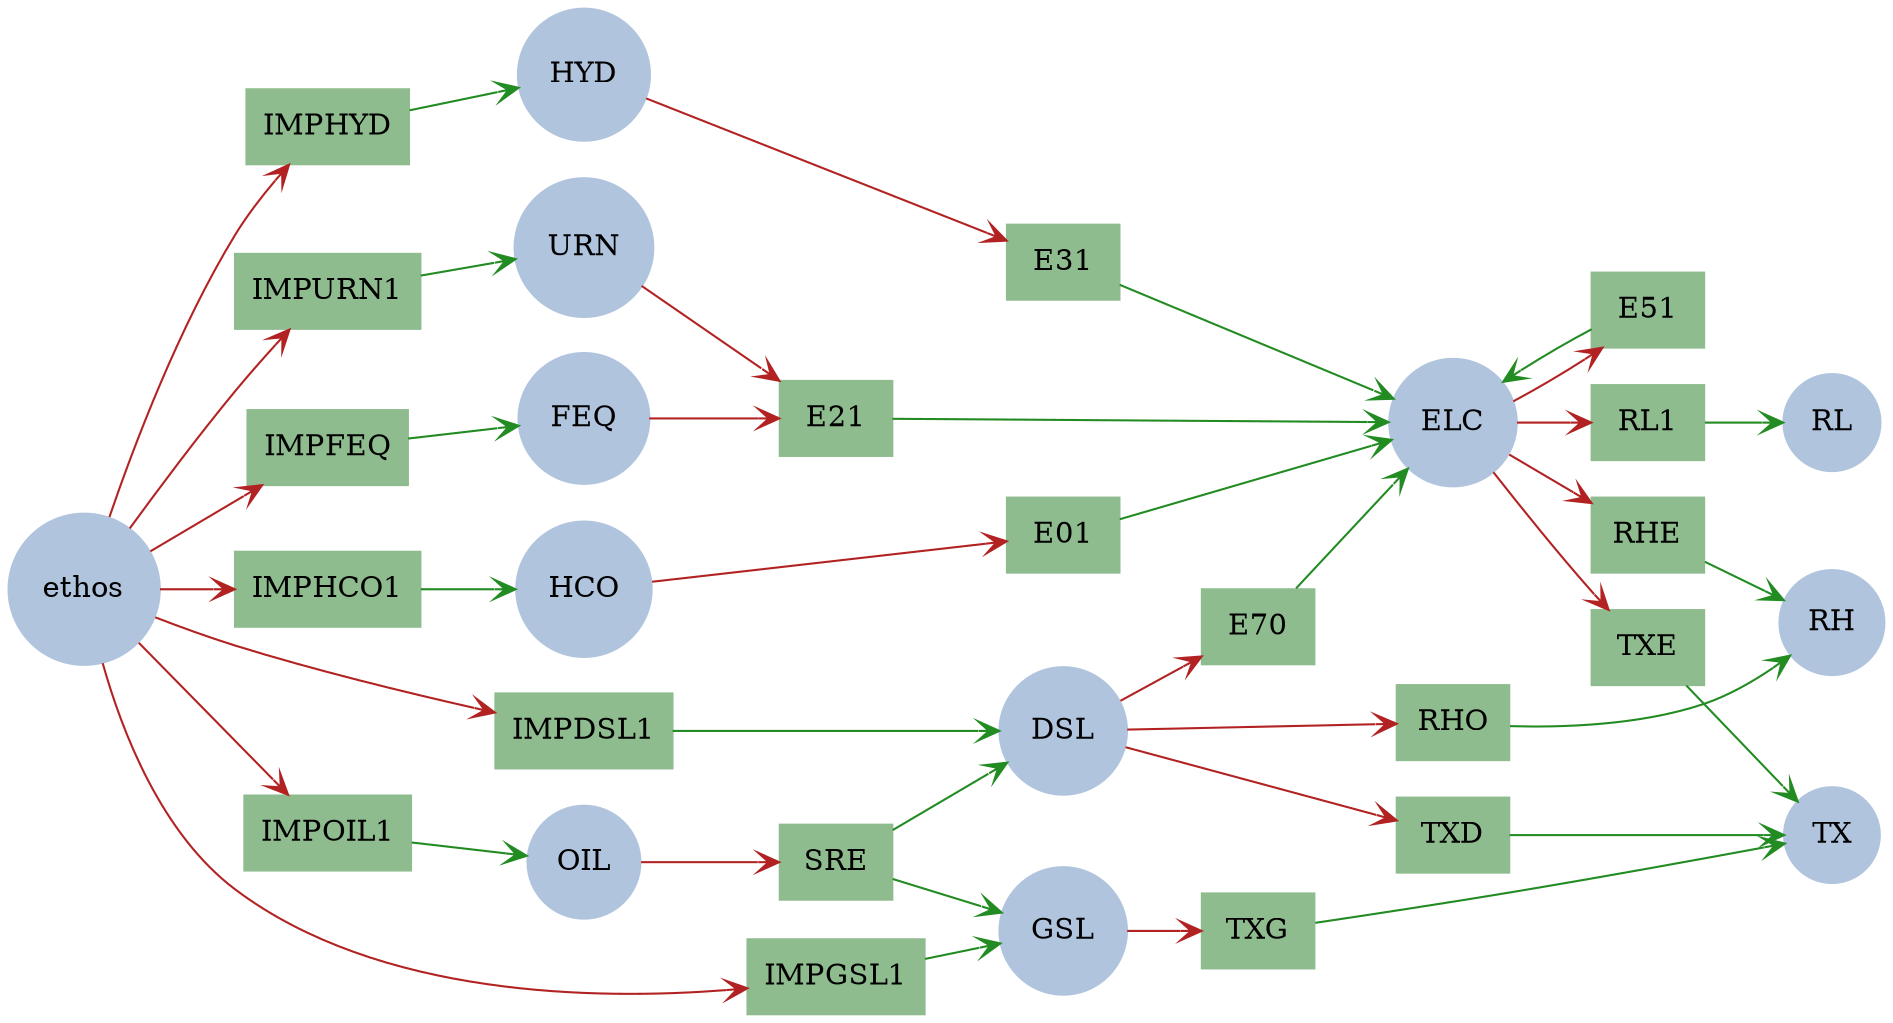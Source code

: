 strict digraph model {
	rankdir = "LR" ;

	// Default node and edge attributes
	node [ style="filled" ] ;
	edge [ arrowhead="vee", labelfontcolor="lightgreen" ] ;

	// Define individual nodes
	subgraph techs {
		node [ color="darkseagreen", shape="box" ] ;

		"E01"     [ href="processes/process_E01.svg" ] ;
		"E21"     [ href="processes/process_E21.svg" ] ;
		"E31"     [ href="processes/process_E31.svg" ] ;
		"E51"     [ href="processes/process_E51.svg" ] ;
		"E70"     [ href="processes/process_E70.svg" ] ;
		"IMPDSL1" [ href="processes/process_IMPDSL1.svg" ] ;
		"IMPFEQ"  [ href="processes/process_IMPFEQ.svg" ] ;
		"IMPGSL1" [ href="processes/process_IMPGSL1.svg" ] ;
		"IMPHCO1" [ href="processes/process_IMPHCO1.svg" ] ;
		"IMPHYD"  [ href="processes/process_IMPHYD.svg" ] ;
		"IMPOIL1" [ href="processes/process_IMPOIL1.svg" ] ;
		"IMPURN1" [ href="processes/process_IMPURN1.svg" ] ;
		"RHE"     [ href="processes/process_RHE.svg" ] ;
		"RHO"     [ href="processes/process_RHO.svg" ] ;
		"RL1"     [ href="processes/process_RL1.svg" ] ;
		"SRE"     [ href="processes/process_SRE.svg" ] ;
		"TXD"     [ href="processes/process_TXD.svg" ] ;
		"TXE"     [ href="processes/process_TXE.svg" ] ;
		"TXG"     [ href="processes/process_TXG.svg" ] ;
	}

	subgraph energy_carriers {
		node [ color="lightsteelblue", shape="circle" ] ;

		"DSL"   [ href="commodities/commodity_DSL.svg" ] ;
		"ELC"   [ href="commodities/commodity_ELC.svg" ] ;
		"FEQ"   [ href="commodities/commodity_FEQ.svg" ] ;
		"GSL"   [ href="commodities/commodity_GSL.svg" ] ;
		"HCO"   [ href="commodities/commodity_HCO.svg" ] ;
		"HYD"   [ href="commodities/commodity_HYD.svg" ] ;
		"OIL"   [ href="commodities/commodity_OIL.svg" ] ;
		"RH"    [ href="commodities/commodity_RH.svg" ] ;
		"RL"    [ href="commodities/commodity_RL.svg" ] ;
		"TX"    [ href="commodities/commodity_TX.svg" ] ;
		"URN"   [ href="commodities/commodity_URN.svg" ] ;
		"ethos" [ href="commodities/commodity_ethos.svg" ] ;
	}

	// Define edges and any specific edge attributes
	subgraph inputs {
		edge [ color="firebrick" ] ;

		"DSL"   -> "E70" ;
		"DSL"   -> "RHO" ;
		"DSL"   -> "TXD" ;
		"ELC"   -> "E51" ;
		"ELC"   -> "RHE" ;
		"ELC"   -> "RL1" ;
		"ELC"   -> "TXE" ;
		"FEQ"   -> "E21" ;
		"GSL"   -> "TXG" ;
		"HCO"   -> "E01" ;
		"HYD"   -> "E31" ;
		"OIL"   -> "SRE" ;
		"URN"   -> "E21" ;
		"ethos" -> "IMPDSL1" ;
		"ethos" -> "IMPFEQ" ;
		"ethos" -> "IMPGSL1" ;
		"ethos" -> "IMPHCO1" ;
		"ethos" -> "IMPHYD" ;
		"ethos" -> "IMPOIL1" ;
		"ethos" -> "IMPURN1" ;
	}

	subgraph outputs {
		edge [ color="forestgreen" ] ;

		"E01"     -> "ELC" ;
		"E21"     -> "ELC" ;
		"E31"     -> "ELC" ;
		"E51"     -> "ELC" ;
		"E70"     -> "ELC" ;
		"IMPDSL1" -> "DSL" ;
		"IMPFEQ"  -> "FEQ" ;
		"IMPGSL1" -> "GSL" ;
		"IMPHCO1" -> "HCO" ;
		"IMPHYD"  -> "HYD" ;
		"IMPOIL1" -> "OIL" ;
		"IMPURN1" -> "URN" ;
		"RHE"     -> "RH" ;
		"RHO"     -> "RH" ;
		"RL1"     -> "RL" ;
		"SRE"     -> "DSL" ;
		"SRE"     -> "GSL" ;
		"TXD"     -> "TX" ;
		"TXE"     -> "TX" ;
		"TXG"     -> "TX" ;
	}
}

